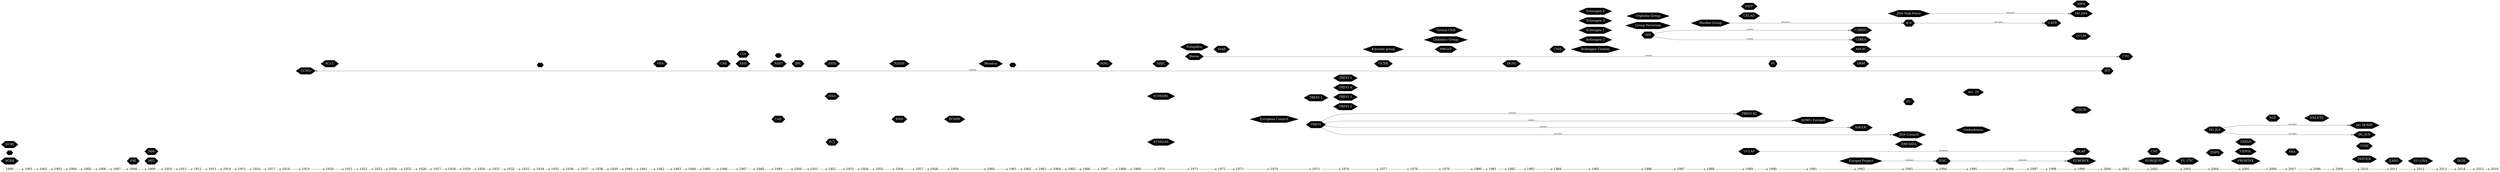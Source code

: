 digraph  {rankdir=LR  node [fontsize=24, shape = plaintext]1900 -> 1901 -> 1902 -> 1903 -> 1904 -> 1905 -> 1906 -> 1907 -> 1908 -> 1909 -> 1910 -> 1911 -> 1912 -> 1913 -> 1914 -> 1915 -> 1916 -> 1917 -> 1918 -> 1919 -> 1920 -> 1921 -> 1922 -> 1923 -> 1924 -> 1925 -> 1926 -> 1927 -> 1928 -> 1929 -> 1930 -> 1931 -> 1932 -> 1933 -> 1934 -> 1935 -> 1936 -> 1937 -> 1938 -> 1939 -> 1940 -> 1941 -> 1942 -> 1943 -> 1944 -> 1945 -> 1946 -> 1947 -> 1948 -> 1949 -> 1950 -> 1951 -> 1952 -> 1953 -> 1954 -> 1955 -> 1956 -> 1957 -> 1958 -> 1959 -> 1960 -> 1961 -> 1962 -> 1963 -> 1964 -> 1965 -> 1966 -> 1967 -> 1968 -> 1969 -> 1970 -> 1971 -> 1972 -> 1973 -> 1974 -> 1975 -> 1976 -> 1977 -> 1978 -> 1979 -> 1980 -> 1981 -> 1982 -> 1983 -> 1984 -> 1985 -> 1986 -> 1987 -> 1988 -> 1989 -> 1990 -> 1991 -> 1992 -> 1993 -> 1994 -> 1995 -> 1996 -> 1997 -> 1998 -> 1999 -> 2000 -> 2001 -> 2002 -> 2003 -> 2004 -> 2005 -> 2006 -> 2007 -> 2008 -> 2009 -> 2010 -> 2011 -> 2012 -> 2013 -> 2014 -> 2015 -> 2016; subgraph { node [shape=hexagon style=filled, fillcolor=black, color=white fontcolor=white]; edge [penwidth=100];  1 [label="EUROPOL"]; 2 [label="FRONTEX"]; 3 [label="EUROJUST"]; 4 [label="OLAF"]; 5 [label="CEPOL"]; 6 [label="INTCEN"]; 7 [label="EU CTC"]; 8 [label="EU-LISA"]; 9 [label="ENISA"]; 10 [label="FRA"]; 11 [label="Ombudsman"]; 12 [label="Art. 29"]; 13 [label="EDPS"]; 14 [label="EASO"]; 15 [label="COSI"]; 16 [label="DG HOME"]; 17 [label="ENLETS"]; 18 [label="ECHO/A5"]; 19 [label="ECHO/B1"]; 20 [label="EMCDDA"]; 21 [label="EGF"]; 22 [label="GSC/D"]; 23 [label="DG JUS"]; 152 [label="TREVI"]; 153 [label="European Council"]; 155 [label="EU"]; 171 [label="TREVI 1"]; 176 [label="TREVI 2"]; 179 [label="TREVI 3"]; 196 [label="TREVI 4"]; 200 [label="TREVI 5"]; 206 [label="TREVI 92"]; 208 [label="AHWG Europol"]; 210 [label="AHGOC"]; 220 [label="ECtHR"]; 221 [label="CoE"]; 228 [label="ECJ"]; 236 [label="NSA"]; 241 [label="BND"]; 248 [label="GCHQ"]; 251 [label="CSE"]; 254 [label="ASD"]; 257 [label="GCSB"]; 260 [label="FBI"]; 261 [label="DGSE"]; 264 [label="DGSI"]; 265 [label="DRM"]; 266 [label="CIA"]; 267 [label="IPT"]; 272 [label=""]; 273 [label="PI"]; 274 [label=""]; 275 [label="ACLU"]; 300 [label="Berne"]; 303 [label="Pompidou"]; 332 [label="AHJC"]; 333 [label="AHOIC"]; 334 [label="AHI"]; 335 [label="CATS"]; 337 [label="CIREFI"]; 338 [label="CIREA"]; 340 [label="CCLM"]; 342 [label="DG JHA"]; 343 [label="DG JLS"]; 344 [label="CELAD"]; 345 [label="EDU"]; 346 [label="Europol Project"]; 347 [label="FATF"]; 348 [label="Rhodes Group"]; 349 [label="Group Terrorism"]; 350 [label="Kilowatt group"]; 351 [label="JHA Task Force"]; 352 [label="K.4"]; 353 [label="MAG"]; 354 [label="Orphelin Group"]; 355 [label="PWGoT"]; 356 [label="Quantico Group"]; 357 [label="Schengen Central"]; 358 [label="Schengen 2"]; 359 [label="Schengen 1"]; 360 [label="Schengen 3"]; 361 [label="Schengen 4"]; 362 [label="Benelux"]; 363 [label="StAR"]; 364 [label="UCLAF"]; 367 [label="Vienna Club"]; 371 [label="JHA Council"]; 402 [label="CTG"]; 415 [label="MI5"]; 416 [label="MI6"]; 417 [label="CNI"]; 418 [label="BfV"]; 419 [label="ASIO"]; 420 [label="ASIS"]; 421 [label="SGRS"]; 422 [label="ABIN"]; 435 [label="CSIS"]; 436 [label="NZSIS"]; 437 [label="FRA"]; 438 [label=""]; 444 [label="DCRI"]; 450 [label=""];{ rank = same; 1900 421 444    }{ rank = same; 1901     }{ rank = same; 1902     }{ rank = same; 1903     }{ rank = same; 1904     }{ rank = same; 1905     }{ rank = same; 1906     }{ rank = same; 1907     }{ rank = same; 1908 260    }{ rank = same; 1909 415 416    }{ rank = same; 1910     }{ rank = same; 1911     }{ rank = same; 1912     }{ rank = same; 1913     }{ rank = same; 1914     }{ rank = same; 1915     }{ rank = same; 1916     }{ rank = same; 1917     }{ rank = same; 1918     }{ rank = same; 1919 248    }{ rank = same; 1920 275    }{ rank = same; 1921     }{ rank = same; 1922     }{ rank = same; 1923     }{ rank = same; 1924     }{ rank = same; 1925     }{ rank = same; 1926     }{ rank = same; 1927     }{ rank = same; 1928     }{ rank = same; 1929     }{ rank = same; 1930     }{ rank = same; 1931     }{ rank = same; 1932     }{ rank = same; 1933     }{ rank = same; 1934 272    }{ rank = same; 1935     }{ rank = same; 1936     }{ rank = same; 1937     }{ rank = same; 1938     }{ rank = same; 1939     }{ rank = same; 1940     }{ rank = same; 1941     }{ rank = same; 1942 437    }{ rank = same; 1943     }{ rank = same; 1944     }{ rank = same; 1945     }{ rank = same; 1946 251    }{ rank = same; 1947 254 266    }{ rank = same; 1948     }{ rank = same; 1949 221 419 450    }{ rank = same; 1950 418    }{ rank = same; 1951     }{ rank = same; 1952 228 236 420    }{ rank = same; 1953     }{ rank = same; 1954     }{ rank = same; 1955     }{ rank = same; 1956 241 436    }{ rank = same; 1957     }{ rank = same; 1958     }{ rank = same; 1959 220    }{ rank = same; 1960 362    }{ rank = same; 1961 274    }{ rank = same; 1962     }{ rank = same; 1963     }{ rank = same; 1964     }{ rank = same; 1965     }{ rank = same; 1966     }{ rank = same; 1967 353    }{ rank = same; 1968     }{ rank = same; 1969     }{ rank = same; 1970 18 19 332    }{ rank = same; 1971 300 303    }{ rank = same; 1972 363    }{ rank = same; 1973     }{ rank = same; 1974 153    }{ rank = same; 1975 152 171    }{ rank = same; 1976 176 179 196 200    }{ rank = same; 1977 257 350    }{ rank = same; 1978     }{ rank = same; 1979 355 356 367    }{ rank = same; 1980     }{ rank = same; 1981     }{ rank = same; 1982 261    }{ rank = same; 1983     }{ rank = same; 1984 435    }{ rank = same; 1985 357 358 359 360 361    }{ rank = same; 1986 334 349 354    }{ rank = same; 1987     }{ rank = same; 1988 348    }{ rank = same; 1989 206 344 347 364    }{ rank = same; 1990 273    }{ rank = same; 1991 208    }{ rank = same; 1992 210 265 333 337 338 346    }{ rank = same; 1993 20 155 351 352 371    }{ rank = same; 1994 345    }{ rank = same; 1995 11 12    }{ rank = same; 1996     }{ rank = same; 1997     }{ rank = same; 1998 335    }{ rank = same; 1999 1 4 22 340 342 422    }{ rank = same; 2000 267    }{ rank = same; 2001 402    }{ rank = same; 2002 3 417    }{ rank = same; 2003 7    }{ rank = same; 2004 13 343    }{ rank = same; 2005 2 5 9    }{ rank = same; 2006 21    }{ rank = same; 2007 10    }{ rank = same; 2008 17    }{ rank = same; 2009     }{ rank = same; 2010 6 15 16 23    }{ rank = same; 2011 14    }{ rank = same; 2012 8    }{ rank = same; 2013     }{ rank = same; 2014 264    }{ rank = same; 2015     }}  152->206[label="  contains"] 152->210[label="  contains"] 267->248[label="  controls"] 152->208[label="  creates"] 152->371[label="  becomes"] 334->337[label="  creates"] 334->338[label="  creates"] 348->352[label="  becomes"] 352->335[label="  becomes"] 351->342[label="  becomes"] 343->16[label="  becomes"] 343->23[label="  becomes"] 346->345[label="  becomes"] 345->1[label="  becomes"] 364->4[label="  becomes"] 300->402[label="  creates"]}